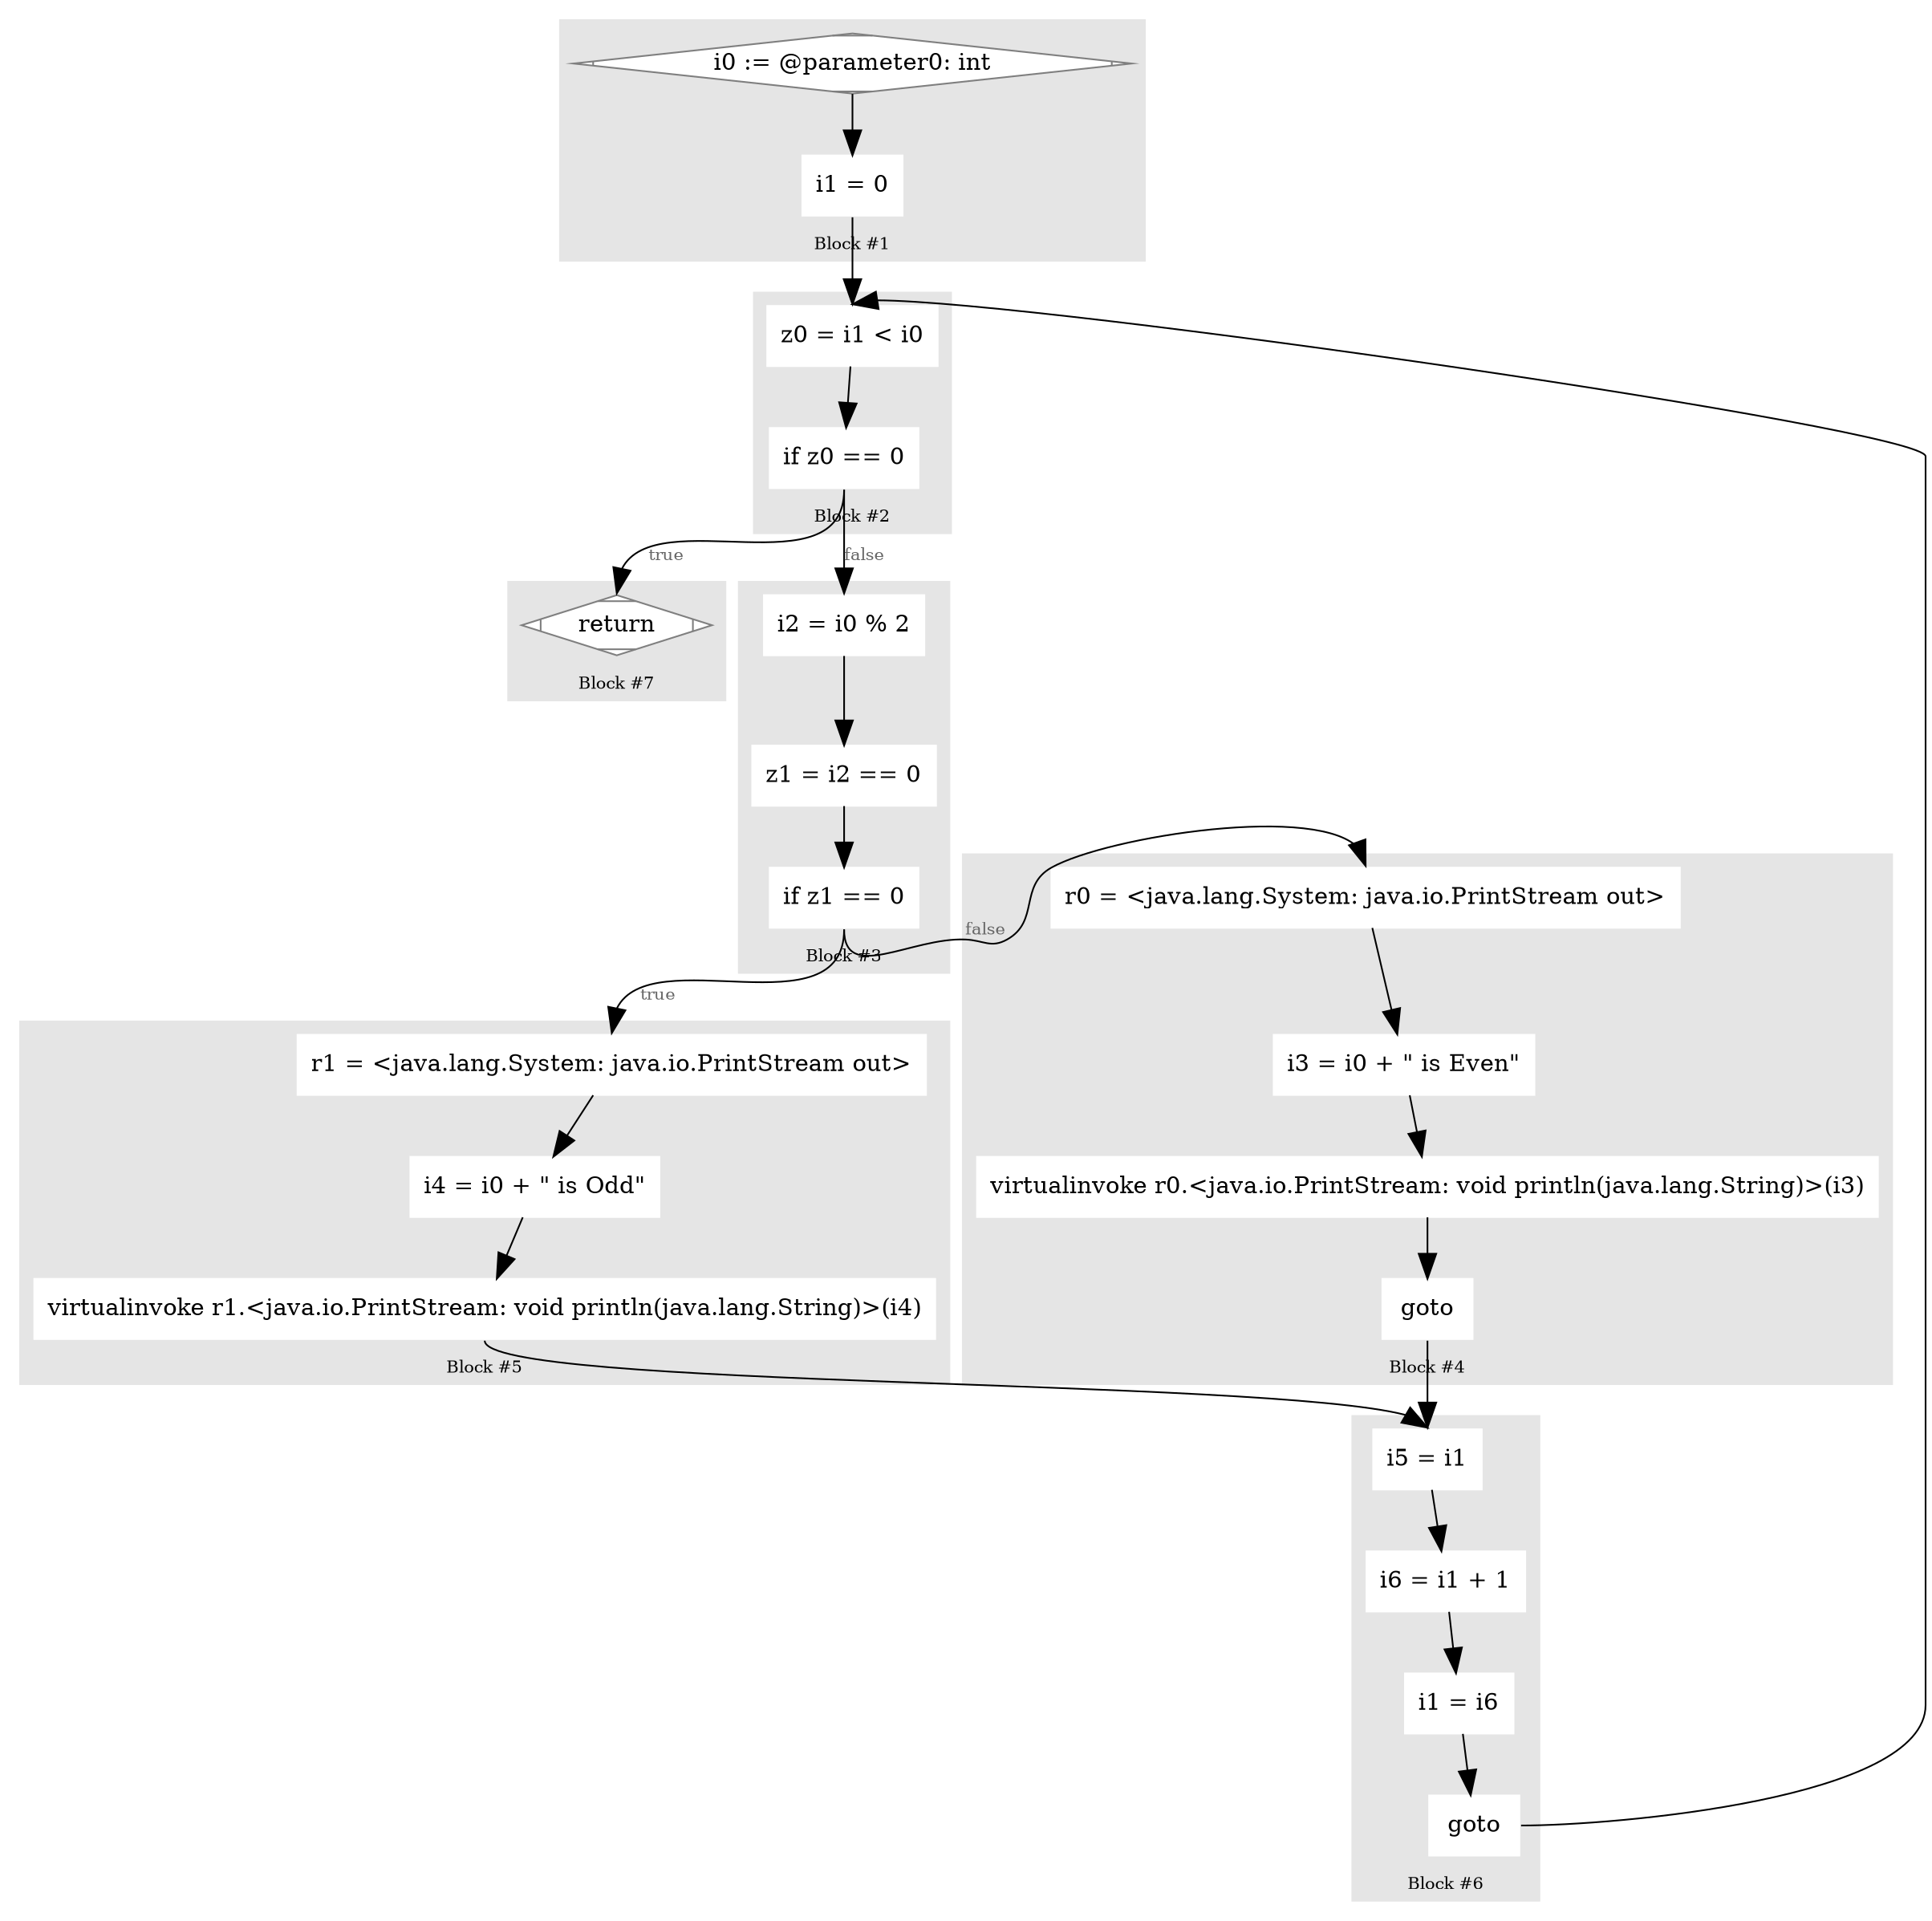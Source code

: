 digraph G {
	compound=true
	labelloc=b
	style=filled
	color=gray90
	node [shape=box,style=filled,color=white]
	edge [fontsize=10,arrowsize=1.5,fontcolor=grey40]
	fontsize=10

//  lines [3: 3] 
	subgraph cluster_343594171 { 
		label = "Block #1"
		490941782[label="i0 := @parameter0: int",shape=Mdiamond,color=grey50,fillcolor=white]
		198640571[label="i1 = 0"]

		490941782 -> 198640571
	}
	198640571:s -> 714434007:n

//  lines [3: 3] 
	subgraph cluster_632879570 { 
		label = "Block #2"
		714434007[label="z0 = i1 &lt; i0"]
		1046265086[label="if z0 == 0"]

		714434007 -> 1046265086
	}
	1046265086:s -> 775476302:n[label="false"]
	1046265086:s -> 1599868634:n[label="true"]

//  lines [4: 4] 
	subgraph cluster_1814368830 { 
		label = "Block #3"
		775476302[label="i2 = i0 % 2"]
		915686941[label="z1 = i2 == 0"]
		1735637682[label="if z1 == 0"]

		775476302 -> 915686941 -> 1735637682
	}
	1735637682:s -> 1919161875:n[label="false"]
	1735637682:s -> 551792997:n[label="true"]

//  lines [5: 4] 
	subgraph cluster_1299311707 { 
		label = "Block #4"
		1919161875[label="r0 = &lt;java.lang.System: java.io.PrintStream out&gt;"]
		1716909005[label="i3 = i0 + &quot; is Even&quot;"]
		612681832[label="virtualinvoke r0.&lt;java.io.PrintStream: void println(java.lang.String)&gt;(i3)"]
		1988962280[label="goto"]

		1919161875 -> 1716909005 -> 612681832 -> 1988962280
	}
	1988962280:s -> 433143044:n

//  lines [7: 7] 
	subgraph cluster_886292426 { 
		label = "Block #5"
		551792997[label="r1 = &lt;java.lang.System: java.io.PrintStream out&gt;"]
		2035788375[label="i4 = i0 + &quot; is Odd&quot;"]
		2073225885[label="virtualinvoke r1.&lt;java.io.PrintStream: void println(java.lang.String)&gt;(i4)"]

		551792997 -> 2035788375 -> 2073225885
	}
	2073225885:s -> 433143044:n

//  lines [3: 3] 
	subgraph cluster_819330075 { 
		label = "Block #6"
		433143044[label="i5 = i1"]
		1799078390[label="i6 = i1 + 1"]
		1955712430[label="i1 = i6"]
		1036227602[label="goto"]

		433143044 -> 1799078390 -> 1955712430 -> 1036227602
	}
	1036227602:e -> 714434007:n

//  lines [3: 3] 
	subgraph cluster_1583772475 { 
		label = "Block #7"
		1599868634[label="return",shape=Mdiamond,color=grey50,fillcolor=white]
	}

}